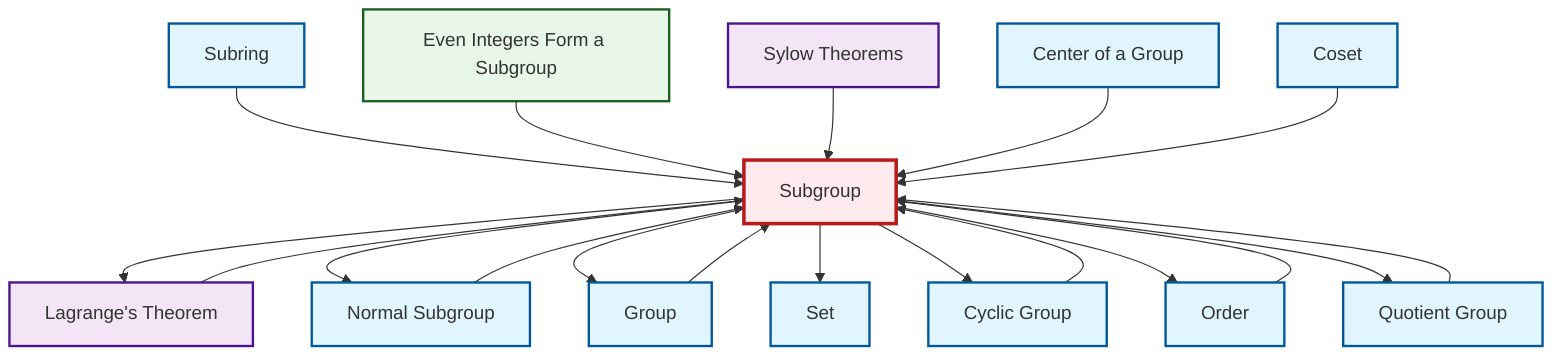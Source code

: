 graph TD
    classDef definition fill:#e1f5fe,stroke:#01579b,stroke-width:2px
    classDef theorem fill:#f3e5f5,stroke:#4a148c,stroke-width:2px
    classDef axiom fill:#fff3e0,stroke:#e65100,stroke-width:2px
    classDef example fill:#e8f5e9,stroke:#1b5e20,stroke-width:2px
    classDef current fill:#ffebee,stroke:#b71c1c,stroke-width:3px
    def-set["Set"]:::definition
    def-subring["Subring"]:::definition
    def-order["Order"]:::definition
    thm-sylow["Sylow Theorems"]:::theorem
    def-quotient-group["Quotient Group"]:::definition
    ex-even-integers-subgroup["Even Integers Form a Subgroup"]:::example
    def-coset["Coset"]:::definition
    def-subgroup["Subgroup"]:::definition
    def-group["Group"]:::definition
    thm-lagrange["Lagrange's Theorem"]:::theorem
    def-center-of-group["Center of a Group"]:::definition
    def-cyclic-group["Cyclic Group"]:::definition
    def-normal-subgroup["Normal Subgroup"]:::definition
    def-cyclic-group --> def-subgroup
    def-group --> def-subgroup
    def-quotient-group --> def-subgroup
    def-subring --> def-subgroup
    def-subgroup --> thm-lagrange
    def-order --> def-subgroup
    thm-lagrange --> def-subgroup
    def-normal-subgroup --> def-subgroup
    ex-even-integers-subgroup --> def-subgroup
    def-subgroup --> def-normal-subgroup
    def-subgroup --> def-group
    def-subgroup --> def-set
    thm-sylow --> def-subgroup
    def-subgroup --> def-cyclic-group
    def-subgroup --> def-order
    def-center-of-group --> def-subgroup
    def-subgroup --> def-quotient-group
    def-coset --> def-subgroup
    class def-subgroup current